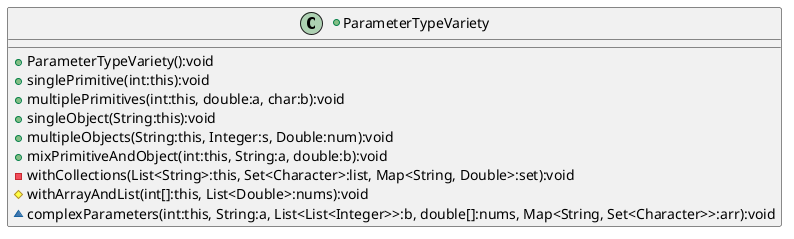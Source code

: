 @startuml
+class ParameterTypeVariety{
	+ParameterTypeVariety():void
	+singlePrimitive(int:this):void
	+multiplePrimitives(int:this, double:a, char:b):void
	+singleObject(String:this):void
	+multipleObjects(String:this, Integer:s, Double:num):void
	+mixPrimitiveAndObject(int:this, String:a, double:b):void
	-withCollections(List<String>:this, Set<Character>:list, Map<String, Double>:set):void
	#withArrayAndList(int[]:this, List<Double>:nums):void
	~complexParameters(int:this, String:a, List<List<Integer>>:b, double[]:nums, Map<String, Set<Character>>:arr):void
	}

@enduml
